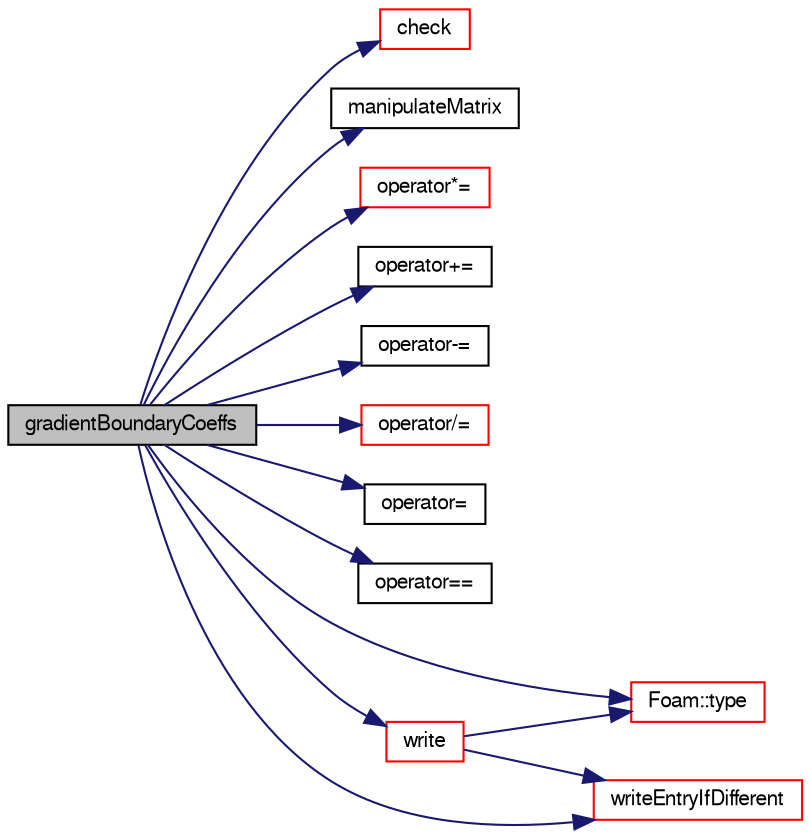 digraph "gradientBoundaryCoeffs"
{
  bgcolor="transparent";
  edge [fontname="FreeSans",fontsize="10",labelfontname="FreeSans",labelfontsize="10"];
  node [fontname="FreeSans",fontsize="10",shape=record];
  rankdir="LR";
  Node1989 [label="gradientBoundaryCoeffs",height=0.2,width=0.4,color="black", fillcolor="grey75", style="filled", fontcolor="black"];
  Node1989 -> Node1990 [color="midnightblue",fontsize="10",style="solid",fontname="FreeSans"];
  Node1990 [label="check",height=0.2,width=0.4,color="red",URL="$a22354.html#aeef19c2d54307084ed455a0317db1c54",tooltip="Check fvPatchField<Type> against given fvPatchField<Type> "];
  Node1989 -> Node2034 [color="midnightblue",fontsize="10",style="solid",fontname="FreeSans"];
  Node2034 [label="manipulateMatrix",height=0.2,width=0.4,color="black",URL="$a22354.html#a918a7a9b6883ae2da430decb238332e0",tooltip="Manipulate matrix. "];
  Node1989 -> Node2035 [color="midnightblue",fontsize="10",style="solid",fontname="FreeSans"];
  Node2035 [label="operator*=",height=0.2,width=0.4,color="red",URL="$a22354.html#a9afcc088cdd9804177e31cf8b7b92a13"];
  Node1989 -> Node2037 [color="midnightblue",fontsize="10",style="solid",fontname="FreeSans"];
  Node2037 [label="operator+=",height=0.2,width=0.4,color="black",URL="$a22354.html#aa821d3d7270ec19f8741dd62c6459baa"];
  Node1989 -> Node2038 [color="midnightblue",fontsize="10",style="solid",fontname="FreeSans"];
  Node2038 [label="operator-=",height=0.2,width=0.4,color="black",URL="$a22354.html#a56d48dd1bd9acff3ab00a51c5971bb7a"];
  Node1989 -> Node2039 [color="midnightblue",fontsize="10",style="solid",fontname="FreeSans"];
  Node2039 [label="operator/=",height=0.2,width=0.4,color="red",URL="$a22354.html#ada84c5b1b6373d51394fb24808818394"];
  Node1989 -> Node2040 [color="midnightblue",fontsize="10",style="solid",fontname="FreeSans"];
  Node2040 [label="operator=",height=0.2,width=0.4,color="black",URL="$a22354.html#a6a896c9a07142ef7985d976d61181176"];
  Node1989 -> Node2041 [color="midnightblue",fontsize="10",style="solid",fontname="FreeSans"];
  Node2041 [label="operator==",height=0.2,width=0.4,color="black",URL="$a22354.html#a3798c4d56e6290b68ef3c55d814a11ed"];
  Node1989 -> Node2042 [color="midnightblue",fontsize="10",style="solid",fontname="FreeSans"];
  Node2042 [label="Foam::type",height=0.2,width=0.4,color="red",URL="$a21124.html#aec48583af672626378f501eb9fc32cd1",tooltip="Return the file type: DIRECTORY or FILE. "];
  Node1989 -> Node2048 [color="midnightblue",fontsize="10",style="solid",fontname="FreeSans"];
  Node2048 [label="write",height=0.2,width=0.4,color="red",URL="$a22354.html#a293fdfec8bdfbd5c3913ab4c9f3454ff",tooltip="Write. "];
  Node2048 -> Node2042 [color="midnightblue",fontsize="10",style="solid",fontname="FreeSans"];
  Node2048 -> Node2052 [color="midnightblue",fontsize="10",style="solid",fontname="FreeSans"];
  Node2052 [label="writeEntryIfDifferent",height=0.2,width=0.4,color="red",URL="$a22354.html#a23a62a1f637a5b9e0e52777511ccc95a",tooltip="Helper function to write the keyword and entry only if the. "];
  Node1989 -> Node2052 [color="midnightblue",fontsize="10",style="solid",fontname="FreeSans"];
}
